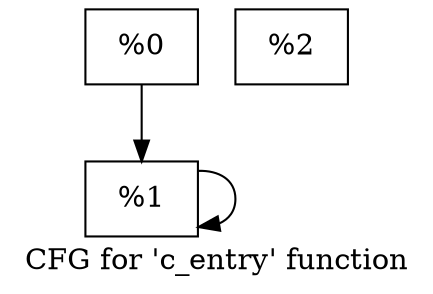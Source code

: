 digraph "CFG for 'c_entry' function" {
	label="CFG for 'c_entry' function";

	Node0x4019db0 [shape=record,label="{%0}"];
	Node0x4019db0 -> Node0x4050640;
	Node0x4050640 [shape=record,label="{%1}"];
	Node0x4050640 -> Node0x4050640;
	Node0x4050690 [shape=record,label="{%2}"];
}
